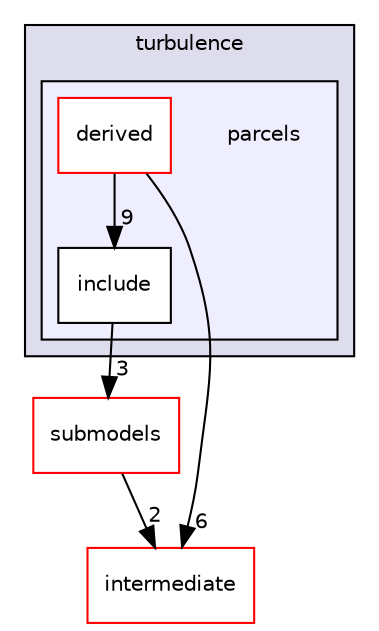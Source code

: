 digraph "src/lagrangian/turbulence/parcels" {
  bgcolor=transparent;
  compound=true
  node [ fontsize="10", fontname="Helvetica"];
  edge [ labelfontsize="10", labelfontname="Helvetica"];
  subgraph clusterdir_43bc749440adff70c5addf058ea4a468 {
    graph [ bgcolor="#ddddee", pencolor="black", label="turbulence" fontname="Helvetica", fontsize="10", URL="dir_43bc749440adff70c5addf058ea4a468.html"]
  subgraph clusterdir_f4470e492b052055a8f68ab9bbd08f78 {
    graph [ bgcolor="#eeeeff", pencolor="black", label="" URL="dir_f4470e492b052055a8f68ab9bbd08f78.html"];
    dir_f4470e492b052055a8f68ab9bbd08f78 [shape=plaintext label="parcels"];
    dir_2cf64de3012ec3719f94a92ff2c4c98e [shape=box label="derived" color="red" fillcolor="white" style="filled" URL="dir_2cf64de3012ec3719f94a92ff2c4c98e.html"];
    dir_4c86786517f583c36f967b917cdc384c [shape=box label="include" color="black" fillcolor="white" style="filled" URL="dir_4c86786517f583c36f967b917cdc384c.html"];
  }
  }
  dir_8d2e9f3975cd341fe442d8051fa80149 [shape=box label="submodels" color="red" URL="dir_8d2e9f3975cd341fe442d8051fa80149.html"];
  dir_d3c32a493136c130c1f0d51f4f35c297 [shape=box label="intermediate" color="red" URL="dir_d3c32a493136c130c1f0d51f4f35c297.html"];
  dir_8d2e9f3975cd341fe442d8051fa80149->dir_d3c32a493136c130c1f0d51f4f35c297 [headlabel="2", labeldistance=1.5 headhref="dir_001764_001442.html"];
  dir_4c86786517f583c36f967b917cdc384c->dir_8d2e9f3975cd341fe442d8051fa80149 [headlabel="3", labeldistance=1.5 headhref="dir_001763_001764.html"];
  dir_2cf64de3012ec3719f94a92ff2c4c98e->dir_d3c32a493136c130c1f0d51f4f35c297 [headlabel="6", labeldistance=1.5 headhref="dir_001517_001442.html"];
  dir_2cf64de3012ec3719f94a92ff2c4c98e->dir_4c86786517f583c36f967b917cdc384c [headlabel="9", labeldistance=1.5 headhref="dir_001517_001763.html"];
}
